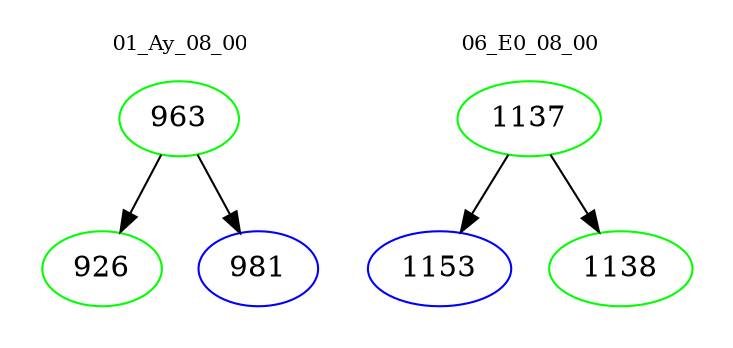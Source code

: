 digraph{
subgraph cluster_0 {
color = white
label = "01_Ay_08_00";
fontsize=10;
T0_963 [label="963", color="green"]
T0_963 -> T0_926 [color="black"]
T0_926 [label="926", color="green"]
T0_963 -> T0_981 [color="black"]
T0_981 [label="981", color="blue"]
}
subgraph cluster_1 {
color = white
label = "06_E0_08_00";
fontsize=10;
T1_1137 [label="1137", color="green"]
T1_1137 -> T1_1153 [color="black"]
T1_1153 [label="1153", color="blue"]
T1_1137 -> T1_1138 [color="black"]
T1_1138 [label="1138", color="green"]
}
}
